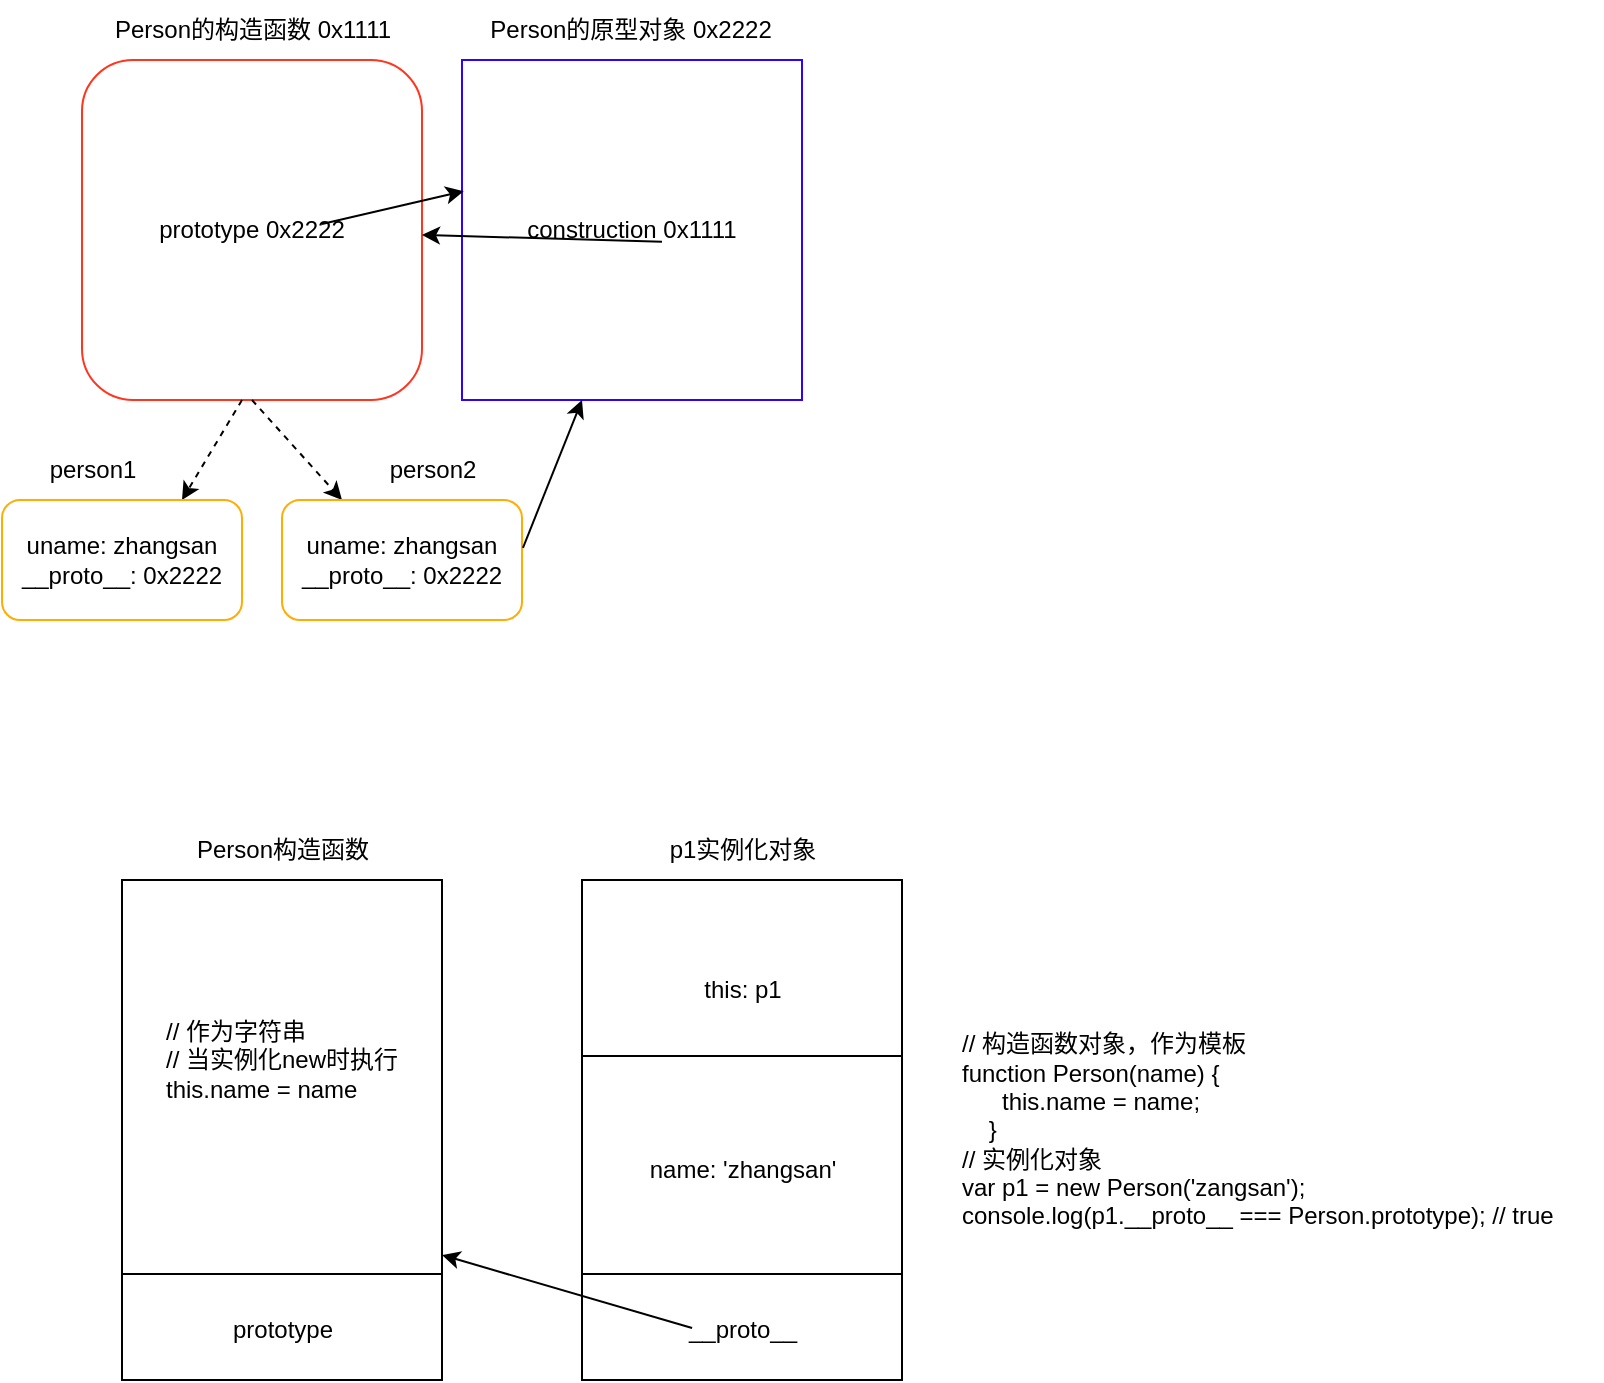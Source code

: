 <mxfile version="20.0.4" type="github">
  <diagram id="1ZzUT_PSf48MifFqNMuQ" name="第 1 页">
    <mxGraphModel dx="1182" dy="742" grid="1" gridSize="10" guides="1" tooltips="1" connect="1" arrows="1" fold="1" page="1" pageScale="1" pageWidth="827" pageHeight="1169" math="0" shadow="0">
      <root>
        <mxCell id="0" />
        <mxCell id="1" parent="0" />
        <mxCell id="GcmXQM1dAIOEALTjKUaq-1" value="prototype 0x2222" style="rounded=1;whiteSpace=wrap;html=1;strokeColor=#FF351F;" parent="1" vertex="1">
          <mxGeometry x="90" y="70" width="170" height="170" as="geometry" />
        </mxCell>
        <mxCell id="GcmXQM1dAIOEALTjKUaq-2" value="Person的构造函数 0x1111" style="text;html=1;align=center;verticalAlign=middle;resizable=0;points=[];autosize=1;strokeColor=none;fillColor=none;" parent="1" vertex="1">
          <mxGeometry x="95" y="40" width="160" height="30" as="geometry" />
        </mxCell>
        <mxCell id="GcmXQM1dAIOEALTjKUaq-3" value="construction 0x1111" style="rounded=0;whiteSpace=wrap;html=1;strokeColor=#2D03FF;" parent="1" vertex="1">
          <mxGeometry x="280" y="70" width="170" height="170" as="geometry" />
        </mxCell>
        <mxCell id="GcmXQM1dAIOEALTjKUaq-4" value="Person的原型对象 0x2222" style="text;html=1;align=center;verticalAlign=middle;resizable=0;points=[];autosize=1;strokeColor=none;fillColor=none;" parent="1" vertex="1">
          <mxGeometry x="284" y="40" width="160" height="30" as="geometry" />
        </mxCell>
        <mxCell id="GcmXQM1dAIOEALTjKUaq-7" value="" style="endArrow=classic;html=1;rounded=0;" parent="1" target="GcmXQM1dAIOEALTjKUaq-1" edge="1">
          <mxGeometry width="50" height="50" relative="1" as="geometry">
            <mxPoint x="380" y="160.905" as="sourcePoint" />
            <mxPoint x="211.7" y="191.78" as="targetPoint" />
          </mxGeometry>
        </mxCell>
        <mxCell id="GcmXQM1dAIOEALTjKUaq-11" value="" style="endArrow=classic;html=1;rounded=0;entryX=0.005;entryY=0.668;entryDx=0;entryDy=0;entryPerimeter=0;" parent="1" edge="1">
          <mxGeometry width="50" height="50" relative="1" as="geometry">
            <mxPoint x="210" y="152" as="sourcePoint" />
            <mxPoint x="280.85" y="135.56" as="targetPoint" />
          </mxGeometry>
        </mxCell>
        <mxCell id="GcmXQM1dAIOEALTjKUaq-12" value="" style="endArrow=classic;html=1;rounded=0;exitX=0.5;exitY=1;exitDx=0;exitDy=0;dashed=1;" parent="1" source="GcmXQM1dAIOEALTjKUaq-1" edge="1">
          <mxGeometry width="50" height="50" relative="1" as="geometry">
            <mxPoint x="190" y="290" as="sourcePoint" />
            <mxPoint x="220" y="290" as="targetPoint" />
          </mxGeometry>
        </mxCell>
        <mxCell id="GcmXQM1dAIOEALTjKUaq-14" value="" style="endArrow=classic;html=1;rounded=0;dashed=1;" parent="1" edge="1">
          <mxGeometry width="50" height="50" relative="1" as="geometry">
            <mxPoint x="170" y="240" as="sourcePoint" />
            <mxPoint x="140" y="290" as="targetPoint" />
          </mxGeometry>
        </mxCell>
        <mxCell id="GcmXQM1dAIOEALTjKUaq-15" value="uname: zhangsan&lt;br&gt;__proto__: 0x2222" style="rounded=1;whiteSpace=wrap;html=1;strokeColor=#FFAC05;" parent="1" vertex="1">
          <mxGeometry x="50" y="290" width="120" height="60" as="geometry" />
        </mxCell>
        <mxCell id="GcmXQM1dAIOEALTjKUaq-16" value="uname: zhangsan&lt;br&gt;__proto__: 0x2222" style="rounded=1;whiteSpace=wrap;html=1;strokeColor=#FFAC05;" parent="1" vertex="1">
          <mxGeometry x="190" y="290" width="120" height="60" as="geometry" />
        </mxCell>
        <mxCell id="GcmXQM1dAIOEALTjKUaq-17" value="person1" style="text;html=1;align=center;verticalAlign=middle;resizable=0;points=[];autosize=1;strokeColor=none;fillColor=none;" parent="1" vertex="1">
          <mxGeometry x="60" y="260" width="70" height="30" as="geometry" />
        </mxCell>
        <mxCell id="GcmXQM1dAIOEALTjKUaq-18" value="person2" style="text;html=1;align=center;verticalAlign=middle;resizable=0;points=[];autosize=1;strokeColor=none;fillColor=none;" parent="1" vertex="1">
          <mxGeometry x="230" y="260" width="70" height="30" as="geometry" />
        </mxCell>
        <mxCell id="GcmXQM1dAIOEALTjKUaq-19" value="" style="endArrow=classic;html=1;rounded=0;exitX=1.004;exitY=0.398;exitDx=0;exitDy=0;exitPerimeter=0;" parent="1" source="GcmXQM1dAIOEALTjKUaq-16" edge="1">
          <mxGeometry width="50" height="50" relative="1" as="geometry">
            <mxPoint x="360" y="280" as="sourcePoint" />
            <mxPoint x="340" y="240" as="targetPoint" />
          </mxGeometry>
        </mxCell>
        <mxCell id="h8zMk8UfX_PD0yaWc9se-1" value="" style="rounded=0;whiteSpace=wrap;html=1;" vertex="1" parent="1">
          <mxGeometry x="110" y="480" width="160" height="250" as="geometry" />
        </mxCell>
        <mxCell id="h8zMk8UfX_PD0yaWc9se-2" value="Person构造函数" style="text;html=1;align=center;verticalAlign=middle;resizable=0;points=[];autosize=1;strokeColor=none;fillColor=none;" vertex="1" parent="1">
          <mxGeometry x="135" y="450" width="110" height="30" as="geometry" />
        </mxCell>
        <mxCell id="h8zMk8UfX_PD0yaWc9se-3" value="" style="endArrow=none;html=1;rounded=0;entryX=1;entryY=1;entryDx=0;entryDy=0;" edge="1" parent="1">
          <mxGeometry width="50" height="50" relative="1" as="geometry">
            <mxPoint x="110" y="677" as="sourcePoint" />
            <mxPoint x="270" y="677" as="targetPoint" />
          </mxGeometry>
        </mxCell>
        <mxCell id="h8zMk8UfX_PD0yaWc9se-4" value="prototype" style="text;html=1;align=center;verticalAlign=middle;resizable=0;points=[];autosize=1;strokeColor=none;fillColor=none;" vertex="1" parent="1">
          <mxGeometry x="155" y="690" width="70" height="30" as="geometry" />
        </mxCell>
        <mxCell id="h8zMk8UfX_PD0yaWc9se-5" value="" style="rounded=0;whiteSpace=wrap;html=1;" vertex="1" parent="1">
          <mxGeometry x="340" y="480" width="160" height="250" as="geometry" />
        </mxCell>
        <mxCell id="h8zMk8UfX_PD0yaWc9se-6" value="" style="endArrow=none;html=1;rounded=0;entryX=1;entryY=1;entryDx=0;entryDy=0;" edge="1" parent="1">
          <mxGeometry width="50" height="50" relative="1" as="geometry">
            <mxPoint x="340" y="677" as="sourcePoint" />
            <mxPoint x="500" y="677" as="targetPoint" />
          </mxGeometry>
        </mxCell>
        <mxCell id="h8zMk8UfX_PD0yaWc9se-7" value="__proto__" style="text;html=1;align=center;verticalAlign=middle;resizable=0;points=[];autosize=1;strokeColor=none;fillColor=none;" vertex="1" parent="1">
          <mxGeometry x="380" y="690" width="80" height="30" as="geometry" />
        </mxCell>
        <mxCell id="h8zMk8UfX_PD0yaWc9se-8" value="p1实例化对象" style="text;html=1;align=center;verticalAlign=middle;resizable=0;points=[];autosize=1;strokeColor=none;fillColor=none;" vertex="1" parent="1">
          <mxGeometry x="370" y="450" width="100" height="30" as="geometry" />
        </mxCell>
        <mxCell id="h8zMk8UfX_PD0yaWc9se-9" value="" style="endArrow=classic;html=1;rounded=0;exitX=0.188;exitY=0.967;exitDx=0;exitDy=0;exitPerimeter=0;entryX=1;entryY=0.75;entryDx=0;entryDy=0;" edge="1" parent="1" target="h8zMk8UfX_PD0yaWc9se-1">
          <mxGeometry width="50" height="50" relative="1" as="geometry">
            <mxPoint x="395.04" y="704.01" as="sourcePoint" />
            <mxPoint x="270" y="634.483" as="targetPoint" />
          </mxGeometry>
        </mxCell>
        <mxCell id="h8zMk8UfX_PD0yaWc9se-10" value="this: p1" style="text;html=1;align=center;verticalAlign=middle;resizable=0;points=[];autosize=1;strokeColor=none;fillColor=none;" vertex="1" parent="1">
          <mxGeometry x="390" y="520" width="60" height="30" as="geometry" />
        </mxCell>
        <mxCell id="h8zMk8UfX_PD0yaWc9se-11" value="// 作为字符串&lt;br&gt;// 当实例化new时执行&lt;br&gt;this.name = name" style="text;html=1;align=left;verticalAlign=middle;resizable=0;points=[];autosize=1;strokeColor=none;fillColor=none;" vertex="1" parent="1">
          <mxGeometry x="130" y="540" width="140" height="60" as="geometry" />
        </mxCell>
        <mxCell id="h8zMk8UfX_PD0yaWc9se-12" value="name: &#39;zhangsan&#39;" style="text;html=1;align=center;verticalAlign=middle;resizable=0;points=[];autosize=1;strokeColor=none;fillColor=none;" vertex="1" parent="1">
          <mxGeometry x="360" y="610" width="120" height="30" as="geometry" />
        </mxCell>
        <mxCell id="h8zMk8UfX_PD0yaWc9se-13" value="" style="endArrow=none;html=1;rounded=0;entryX=1;entryY=1;entryDx=0;entryDy=0;" edge="1" parent="1">
          <mxGeometry width="50" height="50" relative="1" as="geometry">
            <mxPoint x="340" y="568" as="sourcePoint" />
            <mxPoint x="500" y="568" as="targetPoint" />
          </mxGeometry>
        </mxCell>
        <mxCell id="h8zMk8UfX_PD0yaWc9se-14" value="&lt;div&gt;&lt;span style=&quot;background-color: rgb(255, 255, 255);&quot;&gt;// 构造函数对象，作为模板&lt;br&gt;&lt;/span&gt;&lt;/div&gt;&lt;div&gt;&lt;span style=&quot;background-color: rgb(255, 255, 255);&quot;&gt;function Person(name) {&lt;/span&gt;&lt;/div&gt;&lt;div&gt;&lt;span style=&quot;background-color: rgb(255, 255, 255);&quot;&gt;&amp;nbsp; &amp;nbsp; &amp;nbsp; this.name = name;&lt;/span&gt;&lt;/div&gt;&lt;div&gt;&lt;span style=&quot;background-color: rgb(255, 255, 255);&quot;&gt;&amp;nbsp; &amp;nbsp; }&lt;/span&gt;&lt;/div&gt;&lt;div&gt;&lt;span style=&quot;background-color: rgb(255, 255, 255);&quot;&gt;// 实例化对象&lt;/span&gt;&lt;/div&gt;&lt;div&gt;&lt;span style=&quot;background-color: rgb(255, 255, 255);&quot;&gt;var p1 = new Person(&#39;zangsan&#39;);&lt;/span&gt;&lt;/div&gt;&lt;div&gt;&lt;span style=&quot;background-color: rgb(255, 255, 255);&quot;&gt;console.log(p1.__proto__ === Person.prototype); // true&lt;/span&gt;&lt;/div&gt;" style="text;html=1;align=left;verticalAlign=middle;resizable=0;points=[];autosize=1;strokeColor=none;fillColor=none;spacingTop=0;spacing=0;" vertex="1" parent="1">
          <mxGeometry x="530" y="550" width="320" height="110" as="geometry" />
        </mxCell>
      </root>
    </mxGraphModel>
  </diagram>
</mxfile>

